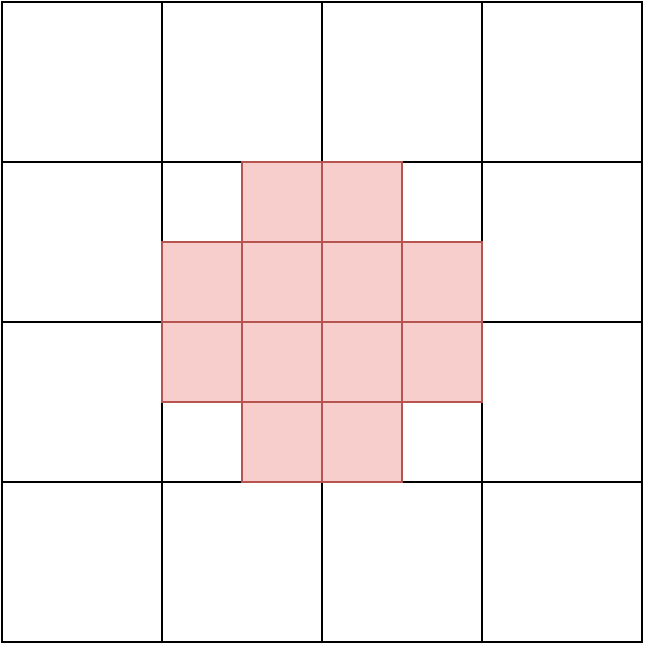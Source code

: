 <mxfile version="13.0.1" type="device"><diagram id="Is8PXbpIn66VJ7F9cj-N" name="Page-1"><mxGraphModel dx="1038" dy="580" grid="1" gridSize="10" guides="1" tooltips="1" connect="1" arrows="1" fold="1" page="1" pageScale="1" pageWidth="850" pageHeight="1100" math="0" shadow="0"><root><mxCell id="0"/><mxCell id="1" parent="0"/><mxCell id="SObgitK5y7AmsrR6IUxh-1" value="" style="rounded=0;whiteSpace=wrap;html=1;fillColor=none;" vertex="1" parent="1"><mxGeometry x="240" y="160" width="320" height="320" as="geometry"/></mxCell><mxCell id="SObgitK5y7AmsrR6IUxh-2" value="" style="rounded=0;whiteSpace=wrap;html=1;fillColor=none;" vertex="1" parent="1"><mxGeometry x="240" y="160" width="160" height="160" as="geometry"/></mxCell><mxCell id="SObgitK5y7AmsrR6IUxh-3" value="" style="rounded=0;whiteSpace=wrap;html=1;fillColor=none;" vertex="1" parent="1"><mxGeometry x="400" y="160" width="160" height="160" as="geometry"/></mxCell><mxCell id="SObgitK5y7AmsrR6IUxh-4" value="" style="rounded=0;whiteSpace=wrap;html=1;fillColor=none;" vertex="1" parent="1"><mxGeometry x="400" y="320" width="160" height="160" as="geometry"/></mxCell><mxCell id="SObgitK5y7AmsrR6IUxh-5" value="" style="rounded=0;whiteSpace=wrap;html=1;fillColor=none;" vertex="1" parent="1"><mxGeometry x="240" y="320" width="160" height="160" as="geometry"/></mxCell><mxCell id="SObgitK5y7AmsrR6IUxh-6" value="" style="rounded=0;whiteSpace=wrap;html=1;fillColor=none;" vertex="1" parent="1"><mxGeometry x="320" y="240" width="80" height="80" as="geometry"/></mxCell><mxCell id="SObgitK5y7AmsrR6IUxh-7" value="" style="rounded=0;whiteSpace=wrap;html=1;fillColor=none;" vertex="1" parent="1"><mxGeometry x="240" y="240" width="80" height="80" as="geometry"/></mxCell><mxCell id="SObgitK5y7AmsrR6IUxh-8" value="" style="rounded=0;whiteSpace=wrap;html=1;fillColor=none;" vertex="1" parent="1"><mxGeometry x="240" y="160" width="80" height="80" as="geometry"/></mxCell><mxCell id="SObgitK5y7AmsrR6IUxh-9" value="" style="rounded=0;whiteSpace=wrap;html=1;fillColor=none;" vertex="1" parent="1"><mxGeometry x="320" y="160" width="80" height="80" as="geometry"/></mxCell><mxCell id="SObgitK5y7AmsrR6IUxh-10" value="" style="rounded=0;whiteSpace=wrap;html=1;fillColor=none;" vertex="1" parent="1"><mxGeometry x="400" y="160" width="80" height="80" as="geometry"/></mxCell><mxCell id="SObgitK5y7AmsrR6IUxh-11" value="" style="rounded=0;whiteSpace=wrap;html=1;fillColor=none;" vertex="1" parent="1"><mxGeometry x="480" y="160" width="80" height="80" as="geometry"/></mxCell><mxCell id="SObgitK5y7AmsrR6IUxh-12" value="" style="rounded=0;whiteSpace=wrap;html=1;fillColor=none;" vertex="1" parent="1"><mxGeometry x="480" y="240" width="80" height="80" as="geometry"/></mxCell><mxCell id="SObgitK5y7AmsrR6IUxh-13" value="" style="rounded=0;whiteSpace=wrap;html=1;fillColor=none;" vertex="1" parent="1"><mxGeometry x="400" y="240" width="80" height="80" as="geometry"/></mxCell><mxCell id="SObgitK5y7AmsrR6IUxh-14" value="" style="rounded=0;whiteSpace=wrap;html=1;fillColor=none;" vertex="1" parent="1"><mxGeometry x="320" y="320" width="80" height="80" as="geometry"/></mxCell><mxCell id="SObgitK5y7AmsrR6IUxh-15" value="" style="rounded=0;whiteSpace=wrap;html=1;fillColor=none;" vertex="1" parent="1"><mxGeometry x="400" y="320" width="80" height="80" as="geometry"/></mxCell><mxCell id="SObgitK5y7AmsrR6IUxh-16" value="" style="rounded=0;whiteSpace=wrap;html=1;fillColor=none;" vertex="1" parent="1"><mxGeometry x="480" y="320" width="80" height="80" as="geometry"/></mxCell><mxCell id="SObgitK5y7AmsrR6IUxh-17" value="" style="rounded=0;whiteSpace=wrap;html=1;fillColor=none;" vertex="1" parent="1"><mxGeometry x="480" y="400" width="80" height="80" as="geometry"/></mxCell><mxCell id="SObgitK5y7AmsrR6IUxh-18" value="" style="rounded=0;whiteSpace=wrap;html=1;fillColor=none;" vertex="1" parent="1"><mxGeometry x="320" y="400" width="80" height="80" as="geometry"/></mxCell><mxCell id="SObgitK5y7AmsrR6IUxh-19" value="" style="rounded=0;whiteSpace=wrap;html=1;fillColor=none;" vertex="1" parent="1"><mxGeometry x="240" y="400" width="80" height="80" as="geometry"/></mxCell><mxCell id="SObgitK5y7AmsrR6IUxh-20" value="" style="rounded=0;whiteSpace=wrap;html=1;fillColor=none;" vertex="1" parent="1"><mxGeometry x="240" y="320" width="80" height="80" as="geometry"/></mxCell><mxCell id="SObgitK5y7AmsrR6IUxh-21" value="" style="rounded=0;whiteSpace=wrap;html=1;fillColor=#f8cecc;strokeColor=#b85450;" vertex="1" parent="1"><mxGeometry x="360" y="280" width="40" height="40" as="geometry"/></mxCell><mxCell id="SObgitK5y7AmsrR6IUxh-22" value="" style="rounded=0;whiteSpace=wrap;html=1;fillColor=none;" vertex="1" parent="1"><mxGeometry x="320" y="280" width="40" height="40" as="geometry"/></mxCell><mxCell id="SObgitK5y7AmsrR6IUxh-23" value="" style="rounded=0;whiteSpace=wrap;html=1;fillColor=#f8cecc;strokeColor=#b85450;" vertex="1" parent="1"><mxGeometry x="360" y="240" width="40" height="40" as="geometry"/></mxCell><mxCell id="SObgitK5y7AmsrR6IUxh-24" value="" style="rounded=0;whiteSpace=wrap;html=1;fillColor=#f8cecc;strokeColor=#b85450;" vertex="1" parent="1"><mxGeometry x="400" y="240" width="40" height="40" as="geometry"/></mxCell><mxCell id="SObgitK5y7AmsrR6IUxh-25" value="" style="rounded=0;whiteSpace=wrap;html=1;fillColor=#f8cecc;strokeColor=#b85450;" vertex="1" parent="1"><mxGeometry x="400" y="280" width="40" height="40" as="geometry"/></mxCell><mxCell id="SObgitK5y7AmsrR6IUxh-26" value="" style="rounded=0;whiteSpace=wrap;html=1;fillColor=#f8cecc;strokeColor=#b85450;" vertex="1" parent="1"><mxGeometry x="440" y="280" width="40" height="40" as="geometry"/></mxCell><mxCell id="SObgitK5y7AmsrR6IUxh-27" value="" style="rounded=0;whiteSpace=wrap;html=1;fillColor=#f8cecc;strokeColor=#b85450;" vertex="1" parent="1"><mxGeometry x="440" y="320" width="40" height="40" as="geometry"/></mxCell><mxCell id="SObgitK5y7AmsrR6IUxh-28" value="" style="rounded=0;whiteSpace=wrap;html=1;fillColor=#f8cecc;strokeColor=#b85450;" vertex="1" parent="1"><mxGeometry x="400" y="320" width="40" height="40" as="geometry"/></mxCell><mxCell id="SObgitK5y7AmsrR6IUxh-29" value="" style="rounded=0;whiteSpace=wrap;html=1;fillColor=#f8cecc;strokeColor=#b85450;" vertex="1" parent="1"><mxGeometry x="360" y="320" width="40" height="40" as="geometry"/></mxCell><mxCell id="SObgitK5y7AmsrR6IUxh-30" value="" style="rounded=0;whiteSpace=wrap;html=1;fillColor=#f8cecc;strokeColor=#b85450;" vertex="1" parent="1"><mxGeometry x="400" y="360" width="40" height="40" as="geometry"/></mxCell><mxCell id="SObgitK5y7AmsrR6IUxh-31" value="" style="rounded=0;whiteSpace=wrap;html=1;fillColor=#f8cecc;strokeColor=#b85450;" vertex="1" parent="1"><mxGeometry x="360" y="360" width="40" height="40" as="geometry"/></mxCell><mxCell id="SObgitK5y7AmsrR6IUxh-32" value="" style="rounded=0;whiteSpace=wrap;html=1;fillColor=#f8cecc;strokeColor=#b85450;" vertex="1" parent="1"><mxGeometry x="320" y="320" width="40" height="40" as="geometry"/></mxCell><mxCell id="SObgitK5y7AmsrR6IUxh-33" value="" style="rounded=0;whiteSpace=wrap;html=1;fillColor=#f8cecc;strokeColor=#b85450;" vertex="1" parent="1"><mxGeometry x="320" y="280" width="40" height="40" as="geometry"/></mxCell></root></mxGraphModel></diagram></mxfile>